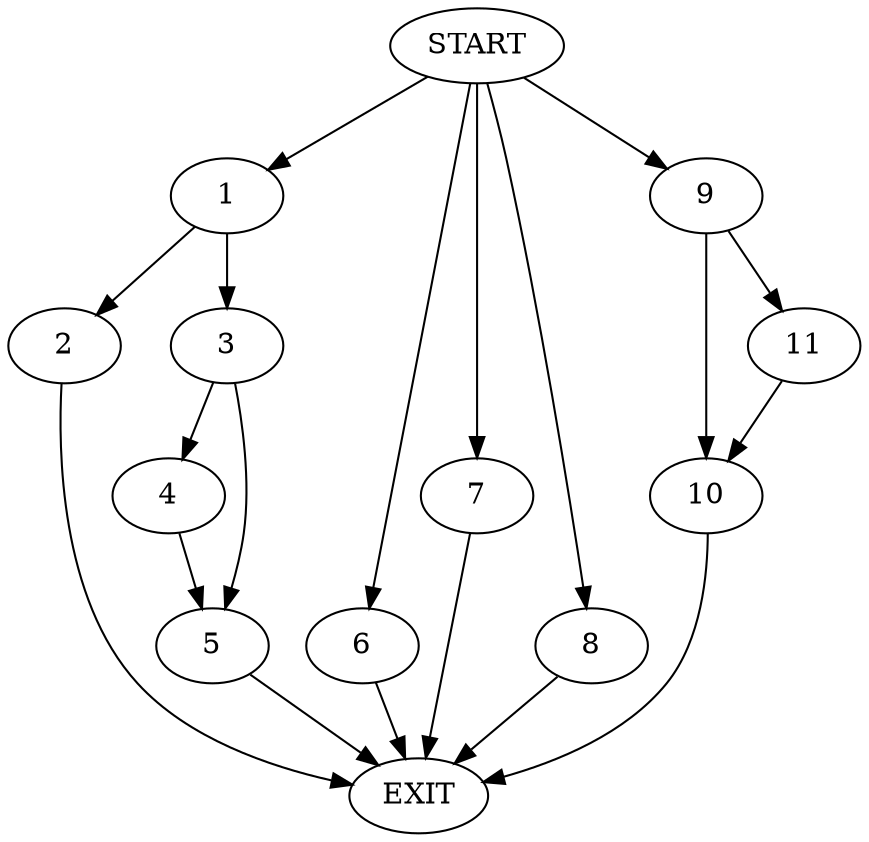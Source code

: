 digraph {
0 [label="START"]
12 [label="EXIT"]
0 -> 1
1 -> 2
1 -> 3
3 -> 4
3 -> 5
2 -> 12
5 -> 12
4 -> 5
0 -> 6
6 -> 12
0 -> 7
7 -> 12
0 -> 8
8 -> 12
0 -> 9
9 -> 10
9 -> 11
11 -> 10
10 -> 12
}
